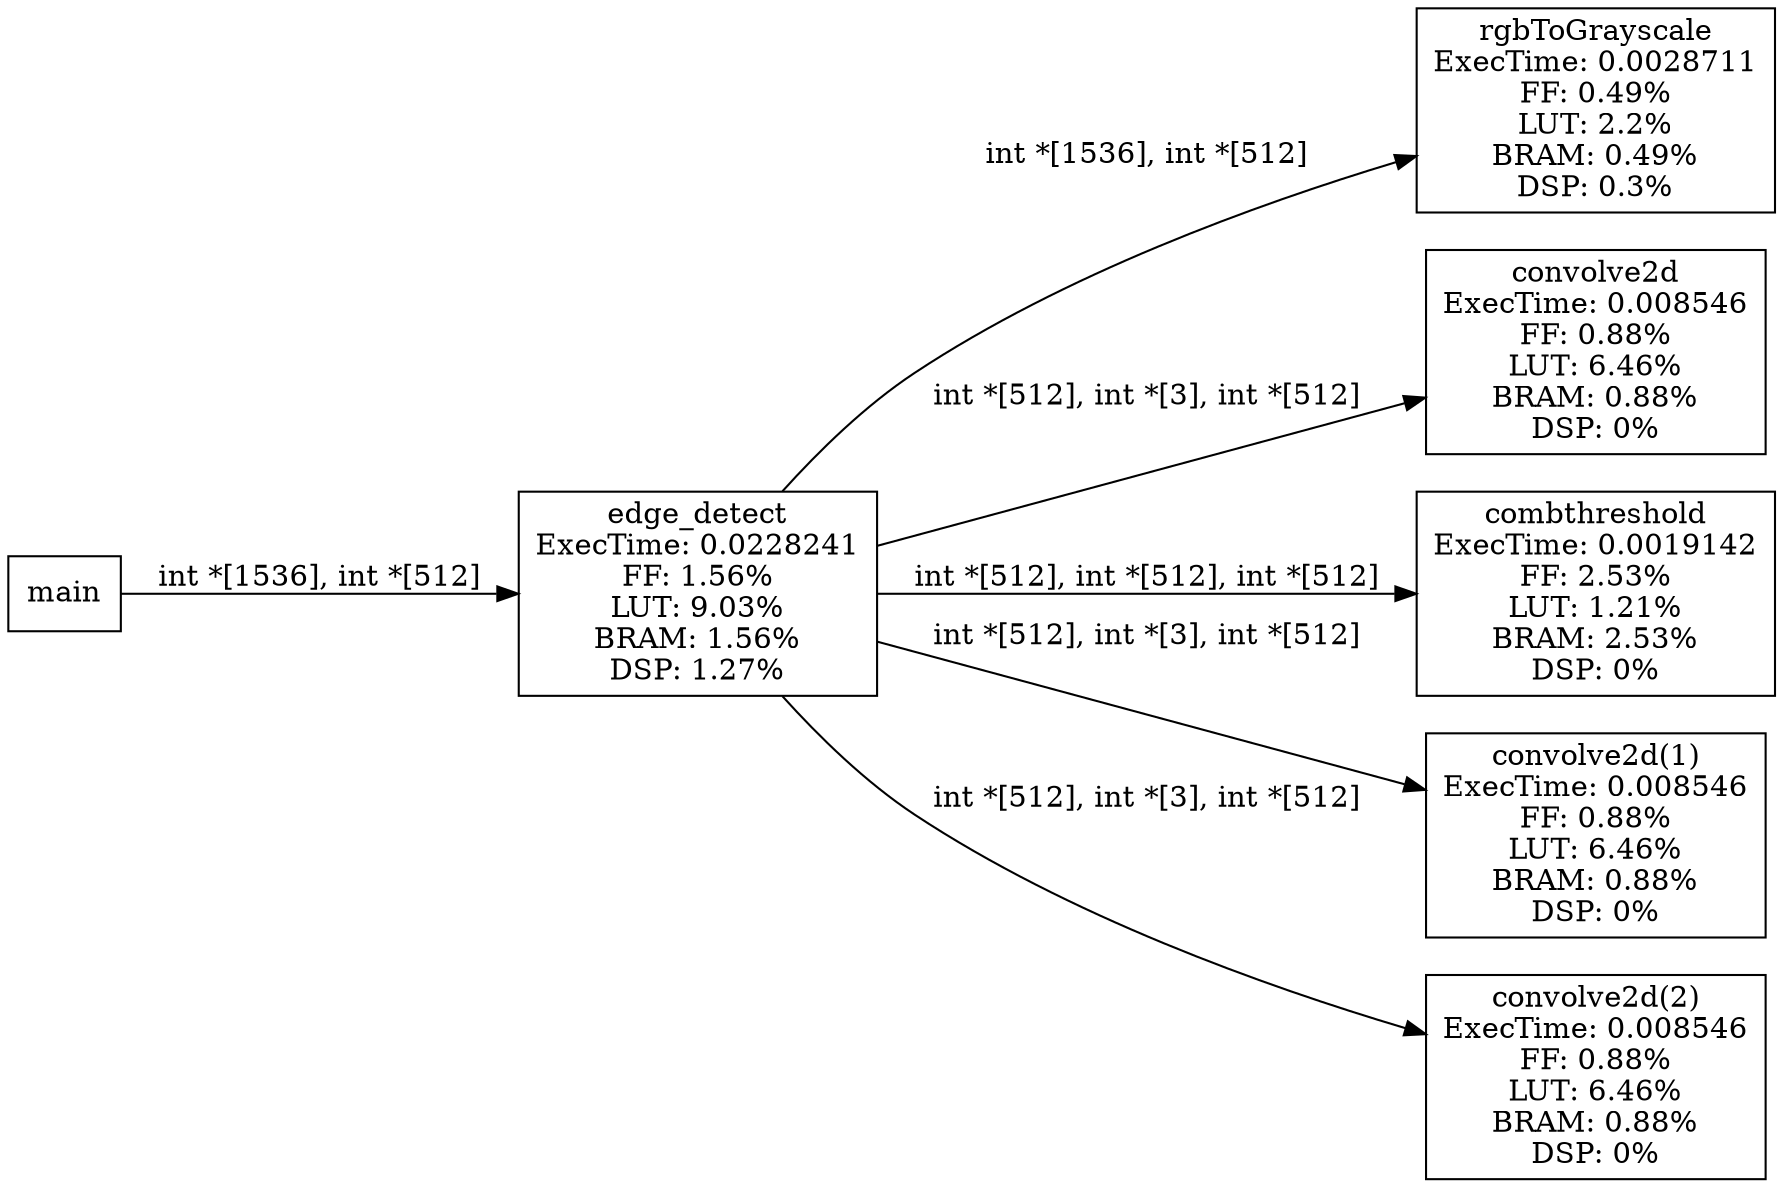 digraph static_call_graph {
	rankdir=LR;
	node [shape=rectangle]

	"edge_detect" [label="edge_detect\nExecTime: 0.0228241\nFF: 1.56%\nLUT: 9.03%\nBRAM: 1.56%\nDSP: 1.27%"]
	"rgbToGrayscale" [label="rgbToGrayscale\nExecTime: 0.0028711\nFF: 0.49%\nLUT: 2.2%\nBRAM: 0.49%\nDSP: 0.3%"]
	"convolve2d" [label="convolve2d\nExecTime: 0.008546\nFF: 0.88%\nLUT: 6.46%\nBRAM: 0.88%\nDSP: 0%"]
	"combthreshold" [label="combthreshold\nExecTime: 0.0019142\nFF: 2.53%\nLUT: 1.21%\nBRAM: 2.53%\nDSP: 0%"]
	"convolve2d(1)" [label="convolve2d(1)\nExecTime: 0.008546\nFF: 0.88%\nLUT: 6.46%\nBRAM: 0.88%\nDSP: 0%"]
	"convolve2d(2)" [label="convolve2d(2)\nExecTime: 0.008546\nFF: 0.88%\nLUT: 6.46%\nBRAM: 0.88%\nDSP: 0%"]

	"edge_detect"->"rgbToGrayscale" [label="int *[1536], int *[512]"];
	"edge_detect"->"convolve2d" [label="int *[512], int *[3], int *[512]"];
	"edge_detect"->"combthreshold" [label="int *[512], int *[512], int *[512]"];
	"edge_detect"->"convolve2d(1)" [label="int *[512], int *[3], int *[512]"];
	"edge_detect"->"convolve2d(2)" [label="int *[512], int *[3], int *[512]"];
	"main"->"edge_detect" [label="int *[1536], int *[512]"];
}
